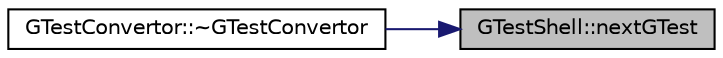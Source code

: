 digraph "GTestShell::nextGTest"
{
 // LATEX_PDF_SIZE
  edge [fontname="Helvetica",fontsize="10",labelfontname="Helvetica",labelfontsize="10"];
  node [fontname="Helvetica",fontsize="10",shape=record];
  rankdir="RL";
  Node1 [label="GTestShell::nextGTest",height=0.2,width=0.4,color="black", fillcolor="grey75", style="filled", fontcolor="black",tooltip=" "];
  Node1 -> Node2 [dir="back",color="midnightblue",fontsize="10",style="solid",fontname="Helvetica"];
  Node2 [label="GTestConvertor::~GTestConvertor",height=0.2,width=0.4,color="black", fillcolor="white", style="filled",URL="$classGTestConvertor.html#a7daa571ec05047e9172f1d782aff44ad",tooltip=" "];
}
